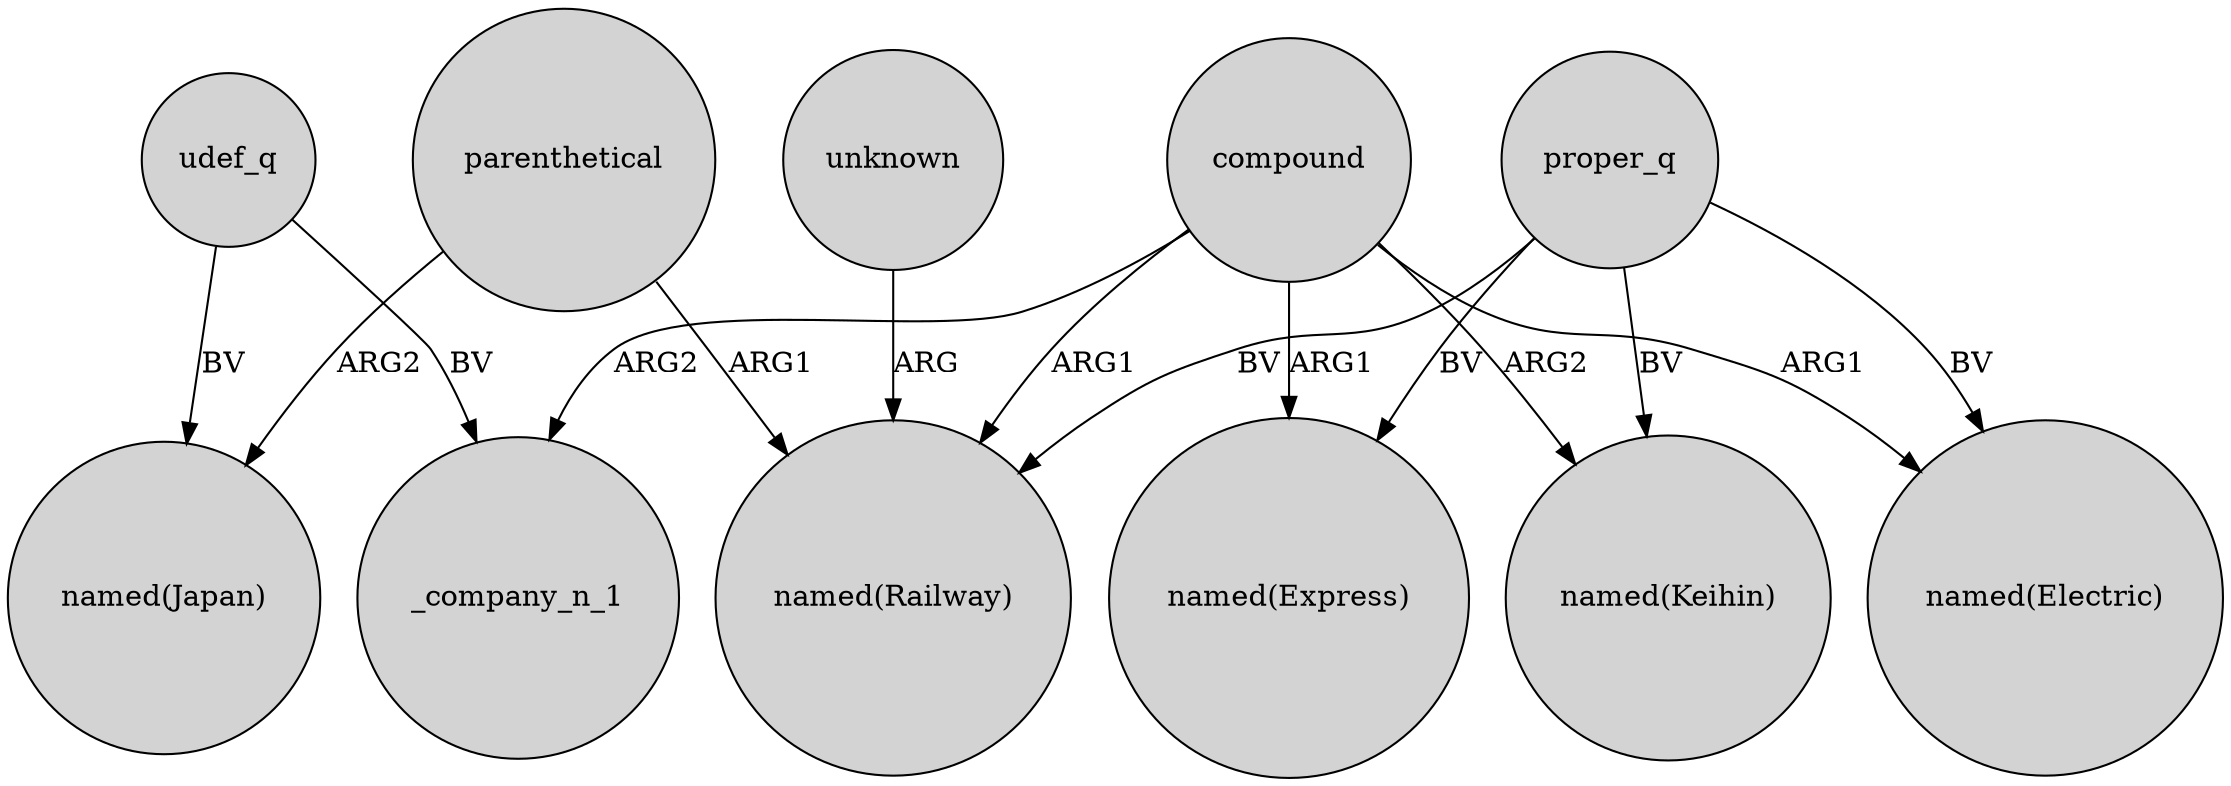 digraph {
	node [shape=circle style=filled]
	compound -> "named(Railway)" [label=ARG1]
	compound -> "named(Electric)" [label=ARG1]
	compound -> "named(Express)" [label=ARG1]
	compound -> "named(Keihin)" [label=ARG2]
	udef_q -> "named(Japan)" [label=BV]
	parenthetical -> "named(Railway)" [label=ARG1]
	compound -> _company_n_1 [label=ARG2]
	proper_q -> "named(Electric)" [label=BV]
	unknown -> "named(Railway)" [label=ARG]
	proper_q -> "named(Railway)" [label=BV]
	proper_q -> "named(Express)" [label=BV]
	udef_q -> _company_n_1 [label=BV]
	parenthetical -> "named(Japan)" [label=ARG2]
	proper_q -> "named(Keihin)" [label=BV]
}
